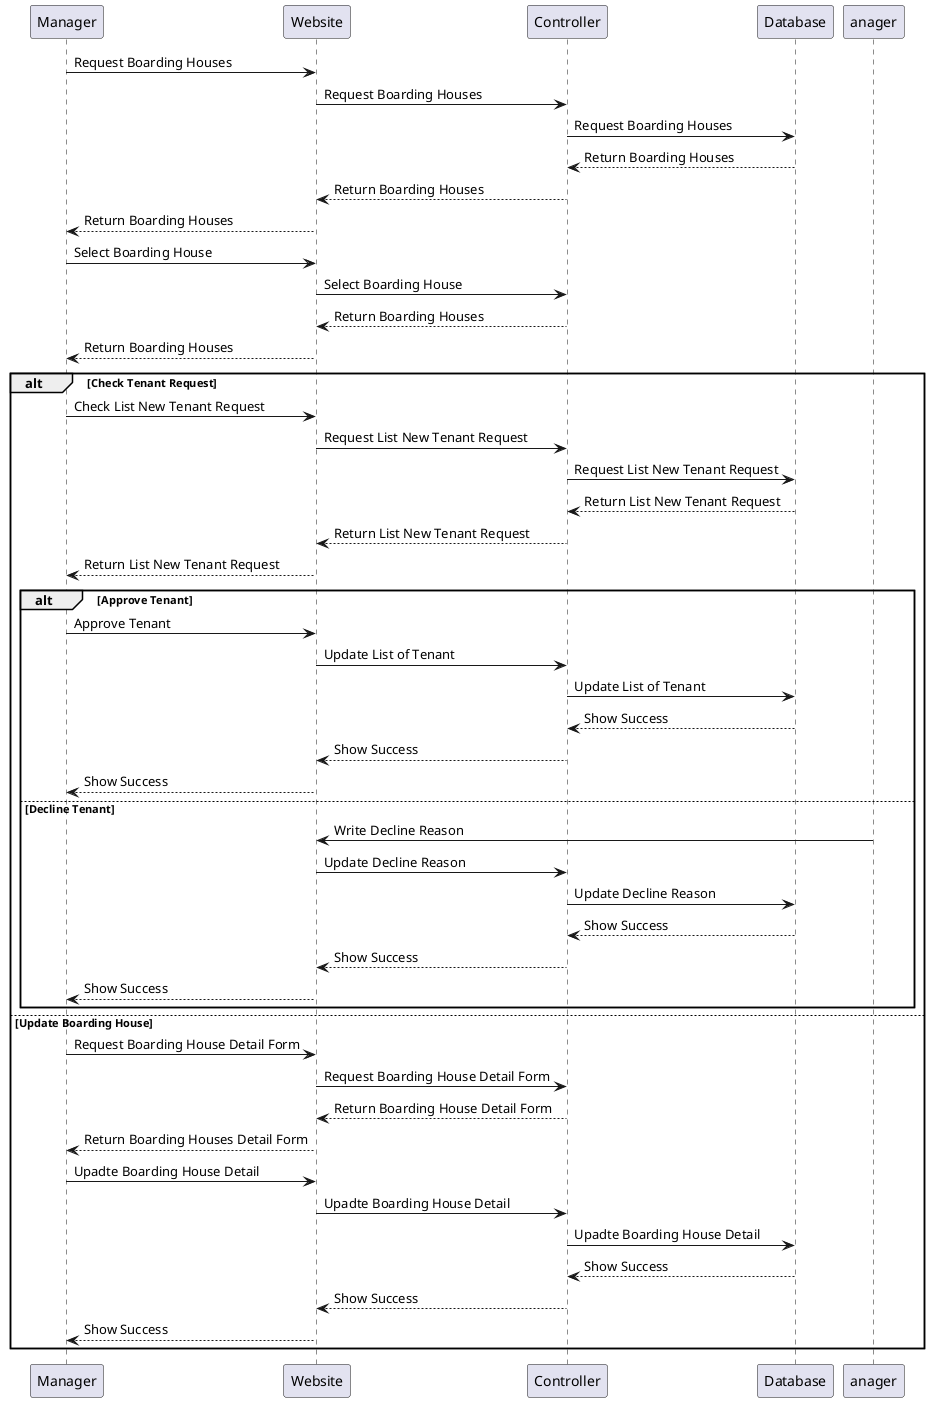 @startuml

Manager -> Website: Request Boarding Houses
Website -> Controller: Request Boarding Houses
Controller -> Database: Request Boarding Houses
Controller <-- Database: Return Boarding Houses
Website <-- Controller: Return Boarding Houses
Manager <-- Website: Return Boarding Houses
Manager -> Website: Select Boarding House
Website -> Controller: Select Boarding House
Website <-- Controller: Return Boarding Houses
Manager <-- Website: Return Boarding Houses
alt Check Tenant Request

    Manager -> Website: Check List New Tenant Request
    Website -> Controller: Request List New Tenant Request
    Controller -> Database: Request List New Tenant Request
    Controller <-- Database: Return List New Tenant Request
    Website <-- Controller: Return List New Tenant Request
    Manager <-- Website: Return List New Tenant Request
    alt Approve Tenant
        Manager -> Website: Approve Tenant
        Website -> Controller: Update List of Tenant
        Controller -> Database: Update List of Tenant
        Controller <-- Database: Show Success
        Website <-- Controller: Show Success
        Manager <-- Website: Show Success
    else Decline Tenant
         anager -> Website: Write Decline Reason
        Website -> Controller: Update Decline Reason
        Controller -> Database: Update Decline Reason
        Controller <-- Database:  Show Success
        Website <-- Controller:  Show Success
        Manager <-- Website:  Show Success
    end
else Update Boarding House

    Manager -> Website: Request Boarding House Detail Form
    Website -> Controller: Request Boarding House Detail Form
    Website <-- Controller: Return Boarding House Detail Form
    Manager <-- Website: Return Boarding Houses Detail Form

    Manager -> Website: Upadte Boarding House Detail
    Website -> Controller: Upadte Boarding House Detail
    Controller -> Database: Upadte Boarding House Detail
    Controller <-- Database: Show Success
    Website <-- Controller: Show Success
    Manager <-- Website: Show Success
end
@enduml
